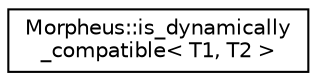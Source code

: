 digraph "Graphical Class Hierarchy"
{
 // LATEX_PDF_SIZE
  edge [fontname="Helvetica",fontsize="10",labelfontname="Helvetica",labelfontsize="10"];
  node [fontname="Helvetica",fontsize="10",shape=record];
  rankdir="LR";
  Node0 [label="Morpheus::is_dynamically\l_compatible\< T1, T2 \>",height=0.2,width=0.4,color="black", fillcolor="white", style="filled",URL="$classMorpheus_1_1is__dynamically__compatible.html",tooltip="Checks if the two types are dynamically compatible containers i.e are compatible containers and at le..."];
}
